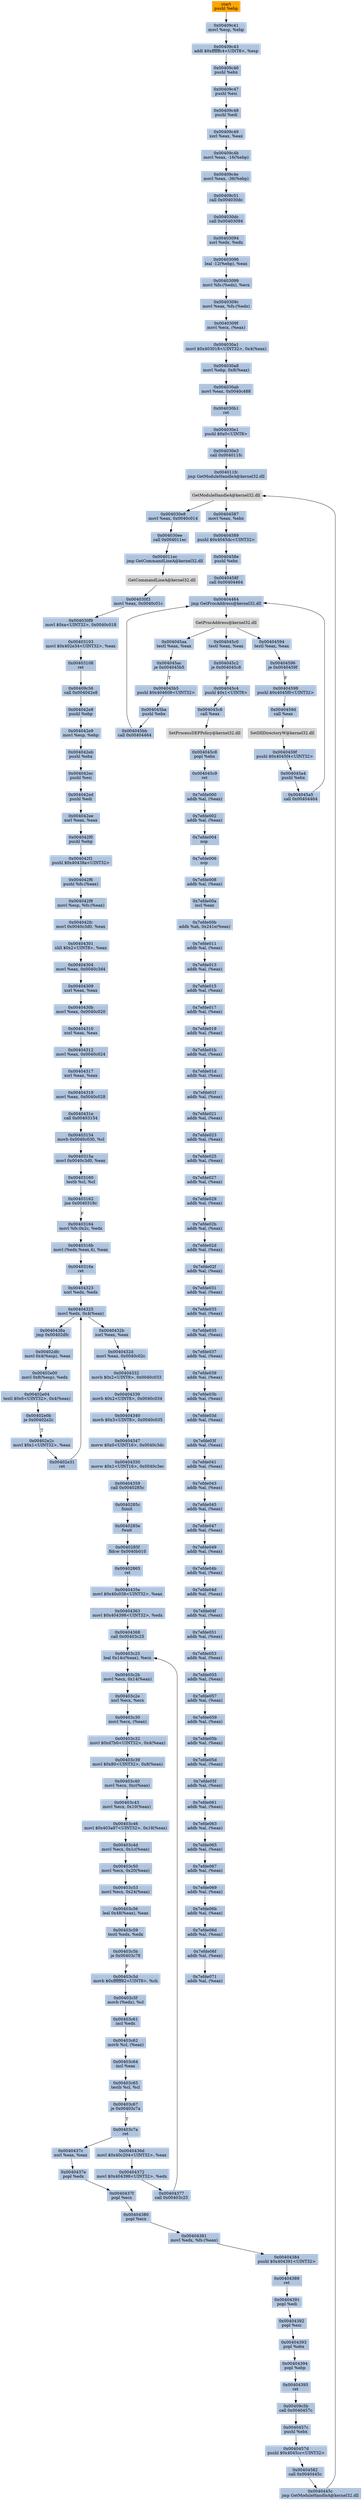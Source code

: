 digraph G {
node[shape=rectangle,style=filled,fillcolor=lightsteelblue,color=lightsteelblue]
bgcolor="transparent"
a0x00409c40pushl_ebp[label="start\npushl %ebp",fillcolor="orange",color="lightgrey"];
a0x00409c41movl_esp_ebp[label="0x00409c41\nmovl %esp, %ebp"];
a0x00409c43addl_0xffffffc4UINT8_esp[label="0x00409c43\naddl $0xffffffc4<UINT8>, %esp"];
a0x00409c46pushl_ebx[label="0x00409c46\npushl %ebx"];
a0x00409c47pushl_esi[label="0x00409c47\npushl %esi"];
a0x00409c48pushl_edi[label="0x00409c48\npushl %edi"];
a0x00409c49xorl_eax_eax[label="0x00409c49\nxorl %eax, %eax"];
a0x00409c4bmovl_eax__16ebp_[label="0x00409c4b\nmovl %eax, -16(%ebp)"];
a0x00409c4emovl_eax__36ebp_[label="0x00409c4e\nmovl %eax, -36(%ebp)"];
a0x00409c51call_0x004030dc[label="0x00409c51\ncall 0x004030dc"];
a0x004030dccall_0x00403094[label="0x004030dc\ncall 0x00403094"];
a0x00403094xorl_edx_edx[label="0x00403094\nxorl %edx, %edx"];
a0x00403096leal__12ebp__eax[label="0x00403096\nleal -12(%ebp), %eax"];
a0x00403099movl_fs_edx__ecx[label="0x00403099\nmovl %fs:(%edx), %ecx"];
a0x0040309cmovl_eax_fs_edx_[label="0x0040309c\nmovl %eax, %fs:(%edx)"];
a0x0040309fmovl_ecx_eax_[label="0x0040309f\nmovl %ecx, (%eax)"];
a0x004030a1movl_0x403018UINT32_0x4eax_[label="0x004030a1\nmovl $0x403018<UINT32>, 0x4(%eax)"];
a0x004030a8movl_ebp_0x8eax_[label="0x004030a8\nmovl %ebp, 0x8(%eax)"];
a0x004030abmovl_eax_0x0040c488[label="0x004030ab\nmovl %eax, 0x0040c488"];
a0x004030b1ret[label="0x004030b1\nret"];
a0x004030e1pushl_0x0UINT8[label="0x004030e1\npushl $0x0<UINT8>"];
a0x004030e3call_0x004011fc[label="0x004030e3\ncall 0x004011fc"];
a0x004011fcjmp_GetModuleHandleA_kernel32_dll[label="0x004011fc\njmp GetModuleHandleA@kernel32.dll"];
GetModuleHandleA_kernel32_dll[label="GetModuleHandleA@kernel32.dll",fillcolor="lightgrey",color="lightgrey"];
a0x004030e8movl_eax_0x0040c014[label="0x004030e8\nmovl %eax, 0x0040c014"];
a0x004030eecall_0x004011ec[label="0x004030ee\ncall 0x004011ec"];
a0x004011ecjmp_GetCommandLineA_kernel32_dll[label="0x004011ec\njmp GetCommandLineA@kernel32.dll"];
GetCommandLineA_kernel32_dll[label="GetCommandLineA@kernel32.dll",fillcolor="lightgrey",color="lightgrey"];
a0x004030f3movl_eax_0x0040c01c[label="0x004030f3\nmovl %eax, 0x0040c01c"];
a0x004030f9movl_0xaUINT32_0x0040c018[label="0x004030f9\nmovl $0xa<UINT32>, 0x0040c018"];
a0x00403103movl_0x402e34UINT32_eax[label="0x00403103\nmovl $0x402e34<UINT32>, %eax"];
a0x00403108ret[label="0x00403108\nret"];
a0x00409c56call_0x004042e8[label="0x00409c56\ncall 0x004042e8"];
a0x004042e8pushl_ebp[label="0x004042e8\npushl %ebp"];
a0x004042e9movl_esp_ebp[label="0x004042e9\nmovl %esp, %ebp"];
a0x004042ebpushl_ebx[label="0x004042eb\npushl %ebx"];
a0x004042ecpushl_esi[label="0x004042ec\npushl %esi"];
a0x004042edpushl_edi[label="0x004042ed\npushl %edi"];
a0x004042eexorl_eax_eax[label="0x004042ee\nxorl %eax, %eax"];
a0x004042f0pushl_ebp[label="0x004042f0\npushl %ebp"];
a0x004042f1pushl_0x40438aUINT32[label="0x004042f1\npushl $0x40438a<UINT32>"];
a0x004042f6pushl_fs_eax_[label="0x004042f6\npushl %fs:(%eax)"];
a0x004042f9movl_esp_fs_eax_[label="0x004042f9\nmovl %esp, %fs:(%eax)"];
a0x004042fcmovl_0x0040c3d0_eax[label="0x004042fc\nmovl 0x0040c3d0, %eax"];
a0x00404301shll_0x2UINT8_eax[label="0x00404301\nshll $0x2<UINT8>, %eax"];
a0x00404304movl_eax_0x0040c3d4[label="0x00404304\nmovl %eax, 0x0040c3d4"];
a0x00404309xorl_eax_eax[label="0x00404309\nxorl %eax, %eax"];
a0x0040430bmovl_eax_0x0040c020[label="0x0040430b\nmovl %eax, 0x0040c020"];
a0x00404310xorl_eax_eax[label="0x00404310\nxorl %eax, %eax"];
a0x00404312movl_eax_0x0040c024[label="0x00404312\nmovl %eax, 0x0040c024"];
a0x00404317xorl_eax_eax[label="0x00404317\nxorl %eax, %eax"];
a0x00404319movl_eax_0x0040c028[label="0x00404319\nmovl %eax, 0x0040c028"];
a0x0040431ecall_0x00403154[label="0x0040431e\ncall 0x00403154"];
a0x00403154movb_0x0040c030_cl[label="0x00403154\nmovb 0x0040c030, %cl"];
a0x0040315amovl_0x0040c3d0_eax[label="0x0040315a\nmovl 0x0040c3d0, %eax"];
a0x00403160testb_cl_cl[label="0x00403160\ntestb %cl, %cl"];
a0x00403162jne_0x0040318c[label="0x00403162\njne 0x0040318c"];
a0x00403164movl_fs_0x2c_edx[label="0x00403164\nmovl %fs:0x2c, %edx"];
a0x0040316bmovl_edxeax4__eax[label="0x0040316b\nmovl (%edx,%eax,4), %eax"];
a0x0040316eret[label="0x0040316e\nret"];
a0x00404323xorl_edx_edx[label="0x00404323\nxorl %edx, %edx"];
a0x00404325movl_edx_0x4eax_[label="0x00404325\nmovl %edx, 0x4(%eax)"];
a0x0040438ajmp_0x00402dfc[label="0x0040438a\njmp 0x00402dfc"];
a0x00402dfcmovl_0x4esp__eax[label="0x00402dfc\nmovl 0x4(%esp), %eax"];
a0x00402e00movl_0x8esp__edx[label="0x00402e00\nmovl 0x8(%esp), %edx"];
a0x00402e04testl_0x6UINT32_0x4eax_[label="0x00402e04\ntestl $0x6<UINT32>, 0x4(%eax)"];
a0x00402e0bje_0x00402e2c[label="0x00402e0b\nje 0x00402e2c"];
a0x00402e2cmovl_0x1UINT32_eax[label="0x00402e2c\nmovl $0x1<UINT32>, %eax"];
a0x00402e31ret[label="0x00402e31\nret"];
a0x0040432bxorl_eax_eax[label="0x0040432b\nxorl %eax, %eax"];
a0x0040432dmovl_eax_0x0040c02c[label="0x0040432d\nmovl %eax, 0x0040c02c"];
a0x00404332movb_0x2UINT8_0x0040c033[label="0x00404332\nmovb $0x2<UINT8>, 0x0040c033"];
a0x00404339movb_0x2UINT8_0x0040c034[label="0x00404339\nmovb $0x2<UINT8>, 0x0040c034"];
a0x00404340movb_0x3UINT8_0x0040c035[label="0x00404340\nmovb $0x3<UINT8>, 0x0040c035"];
a0x00404347movw_0x0UINT16_0x0040c3dc[label="0x00404347\nmovw $0x0<UINT16>, 0x0040c3dc"];
a0x00404350movw_0x1UINT16_0x0040c3ec[label="0x00404350\nmovw $0x1<UINT16>, 0x0040c3ec"];
a0x00404359call_0x0040285c[label="0x00404359\ncall 0x0040285c"];
a0x0040285cfninit_[label="0x0040285c\nfninit "];
a0x0040285efwait_[label="0x0040285e\nfwait "];
a0x0040285ffldcw_0x0040b010[label="0x0040285f\nfldcw 0x0040b010"];
a0x00402865ret[label="0x00402865\nret"];
a0x0040435emovl_0x40c038UINT32_eax[label="0x0040435e\nmovl $0x40c038<UINT32>, %eax"];
a0x00404363movl_0x404398UINT32_edx[label="0x00404363\nmovl $0x404398<UINT32>, %edx"];
a0x00404368call_0x00403c25[label="0x00404368\ncall 0x00403c25"];
a0x00403c25leal_0x14ceax__ecx[label="0x00403c25\nleal 0x14c(%eax), %ecx"];
a0x00403c2bmovl_ecx_0x14eax_[label="0x00403c2b\nmovl %ecx, 0x14(%eax)"];
a0x00403c2exorl_ecx_ecx[label="0x00403c2e\nxorl %ecx, %ecx"];
a0x00403c30movl_ecx_eax_[label="0x00403c30\nmovl %ecx, (%eax)"];
a0x00403c32movl_0xd7b0UINT32_0x4eax_[label="0x00403c32\nmovl $0xd7b0<UINT32>, 0x4(%eax)"];
a0x00403c39movl_0x80UINT32_0x8eax_[label="0x00403c39\nmovl $0x80<UINT32>, 0x8(%eax)"];
a0x00403c40movl_ecx_0xceax_[label="0x00403c40\nmovl %ecx, 0xc(%eax)"];
a0x00403c43movl_ecx_0x10eax_[label="0x00403c43\nmovl %ecx, 0x10(%eax)"];
a0x00403c46movl_0x403a97UINT32_0x18eax_[label="0x00403c46\nmovl $0x403a97<UINT32>, 0x18(%eax)"];
a0x00403c4dmovl_ecx_0x1ceax_[label="0x00403c4d\nmovl %ecx, 0x1c(%eax)"];
a0x00403c50movl_ecx_0x20eax_[label="0x00403c50\nmovl %ecx, 0x20(%eax)"];
a0x00403c53movl_ecx_0x24eax_[label="0x00403c53\nmovl %ecx, 0x24(%eax)"];
a0x00403c56leal_0x48eax__eax[label="0x00403c56\nleal 0x48(%eax), %eax"];
a0x00403c59testl_edx_edx[label="0x00403c59\ntestl %edx, %edx"];
a0x00403c5bje_0x00403c78[label="0x00403c5b\nje 0x00403c78"];
a0x00403c5dmovb_0xffffff82UINT8_ch[label="0x00403c5d\nmovb $0xffffff82<UINT8>, %ch"];
a0x00403c5fmovb_edx__cl[label="0x00403c5f\nmovb (%edx), %cl"];
a0x00403c61incl_edx[label="0x00403c61\nincl %edx"];
a0x00403c62movb_cl_eax_[label="0x00403c62\nmovb %cl, (%eax)"];
a0x00403c64incl_eax[label="0x00403c64\nincl %eax"];
a0x00403c65testb_cl_cl[label="0x00403c65\ntestb %cl, %cl"];
a0x00403c67je_0x00403c7a[label="0x00403c67\nje 0x00403c7a"];
a0x00403c7aret[label="0x00403c7a\nret"];
a0x0040436dmovl_0x40c204UINT32_eax[label="0x0040436d\nmovl $0x40c204<UINT32>, %eax"];
a0x00404372movl_0x404398UINT32_edx[label="0x00404372\nmovl $0x404398<UINT32>, %edx"];
a0x00404377call_0x00403c25[label="0x00404377\ncall 0x00403c25"];
a0x0040437cxorl_eax_eax[label="0x0040437c\nxorl %eax, %eax"];
a0x0040437epopl_edx[label="0x0040437e\npopl %edx"];
a0x0040437fpopl_ecx[label="0x0040437f\npopl %ecx"];
a0x00404380popl_ecx[label="0x00404380\npopl %ecx"];
a0x00404381movl_edx_fs_eax_[label="0x00404381\nmovl %edx, %fs:(%eax)"];
a0x00404384pushl_0x404391UINT32[label="0x00404384\npushl $0x404391<UINT32>"];
a0x00404389ret[label="0x00404389\nret"];
a0x00404391popl_edi[label="0x00404391\npopl %edi"];
a0x00404392popl_esi[label="0x00404392\npopl %esi"];
a0x00404393popl_ebx[label="0x00404393\npopl %ebx"];
a0x00404394popl_ebp[label="0x00404394\npopl %ebp"];
a0x00404395ret[label="0x00404395\nret"];
a0x00409c5bcall_0x0040457c[label="0x00409c5b\ncall 0x0040457c"];
a0x0040457cpushl_ebx[label="0x0040457c\npushl %ebx"];
a0x0040457dpushl_0x4045ccUINT32[label="0x0040457d\npushl $0x4045cc<UINT32>"];
a0x00404582call_0x0040445c[label="0x00404582\ncall 0x0040445c"];
a0x0040445cjmp_GetModuleHandleA_kernel32_dll[label="0x0040445c\njmp GetModuleHandleA@kernel32.dll"];
a0x00404587movl_eax_ebx[label="0x00404587\nmovl %eax, %ebx"];
a0x00404589pushl_0x4045dcUINT32[label="0x00404589\npushl $0x4045dc<UINT32>"];
a0x0040458epushl_ebx[label="0x0040458e\npushl %ebx"];
a0x0040458fcall_0x00404464[label="0x0040458f\ncall 0x00404464"];
a0x00404464jmp_GetProcAddress_kernel32_dll[label="0x00404464\njmp GetProcAddress@kernel32.dll"];
GetProcAddress_kernel32_dll[label="GetProcAddress@kernel32.dll",fillcolor="lightgrey",color="lightgrey"];
a0x00404594testl_eax_eax[label="0x00404594\ntestl %eax, %eax"];
a0x00404596je_0x0040459f[label="0x00404596\nje 0x0040459f"];
a0x00404598pushl_0x4045f0UINT32[label="0x00404598\npushl $0x4045f0<UINT32>"];
a0x0040459dcall_eax[label="0x0040459d\ncall %eax"];
SetDllDirectoryW_kernel32_dll[label="SetDllDirectoryW@kernel32.dll",fillcolor="lightgrey",color="lightgrey"];
a0x0040459fpushl_0x4045f4UINT32[label="0x0040459f\npushl $0x4045f4<UINT32>"];
a0x004045a4pushl_ebx[label="0x004045a4\npushl %ebx"];
a0x004045a5call_0x00404464[label="0x004045a5\ncall 0x00404464"];
a0x004045aatestl_eax_eax[label="0x004045aa\ntestl %eax, %eax"];
a0x004045acje_0x004045b5[label="0x004045ac\nje 0x004045b5"];
a0x004045b5pushl_0x404608UINT32[label="0x004045b5\npushl $0x404608<UINT32>"];
a0x004045bapushl_ebx[label="0x004045ba\npushl %ebx"];
a0x004045bbcall_0x00404464[label="0x004045bb\ncall 0x00404464"];
a0x004045c0testl_eax_eax[label="0x004045c0\ntestl %eax, %eax"];
a0x004045c2je_0x004045c8[label="0x004045c2\nje 0x004045c8"];
a0x004045c4pushl_0x1UINT8[label="0x004045c4\npushl $0x1<UINT8>"];
a0x004045c6call_eax[label="0x004045c6\ncall %eax"];
SetProcessDEPPolicy_kernel32_dll[label="SetProcessDEPPolicy@kernel32.dll",fillcolor="lightgrey",color="lightgrey"];
a0x004045c8popl_ebx[label="0x004045c8\npopl %ebx"];
a0x004045c9ret[label="0x004045c9\nret"];
a0x7efde000addb_al_eax_[label="0x7efde000\naddb %al, (%eax)"];
a0x7efde002addb_al_eax_[label="0x7efde002\naddb %al, (%eax)"];
a0x7efde004nop_[label="0x7efde004\nnop "];
a0x7efde006nop_[label="0x7efde006\nnop "];
a0x7efde008addb_al_eax_[label="0x7efde008\naddb %al, (%eax)"];
a0x7efde00aincl_eax[label="0x7efde00a\nincl %eax"];
a0x7efde00baddb_ah_0x241eeax_[label="0x7efde00b\naddb %ah, 0x241e(%eax)"];
a0x7efde011addb_al_eax_[label="0x7efde011\naddb %al, (%eax)"];
a0x7efde013addb_al_eax_[label="0x7efde013\naddb %al, (%eax)"];
a0x7efde015addb_al_eax_[label="0x7efde015\naddb %al, (%eax)"];
a0x7efde017addb_al_eax_[label="0x7efde017\naddb %al, (%eax)"];
a0x7efde019addb_al_eax_[label="0x7efde019\naddb %al, (%eax)"];
a0x7efde01baddb_al_eax_[label="0x7efde01b\naddb %al, (%eax)"];
a0x7efde01daddb_al_eax_[label="0x7efde01d\naddb %al, (%eax)"];
a0x7efde01faddb_al_eax_[label="0x7efde01f\naddb %al, (%eax)"];
a0x7efde021addb_al_eax_[label="0x7efde021\naddb %al, (%eax)"];
a0x7efde023addb_al_eax_[label="0x7efde023\naddb %al, (%eax)"];
a0x7efde025addb_al_eax_[label="0x7efde025\naddb %al, (%eax)"];
a0x7efde027addb_al_eax_[label="0x7efde027\naddb %al, (%eax)"];
a0x7efde029addb_al_eax_[label="0x7efde029\naddb %al, (%eax)"];
a0x7efde02baddb_al_eax_[label="0x7efde02b\naddb %al, (%eax)"];
a0x7efde02daddb_al_eax_[label="0x7efde02d\naddb %al, (%eax)"];
a0x7efde02faddb_al_eax_[label="0x7efde02f\naddb %al, (%eax)"];
a0x7efde031addb_al_eax_[label="0x7efde031\naddb %al, (%eax)"];
a0x7efde033addb_al_eax_[label="0x7efde033\naddb %al, (%eax)"];
a0x7efde035addb_al_eax_[label="0x7efde035\naddb %al, (%eax)"];
a0x7efde037addb_al_eax_[label="0x7efde037\naddb %al, (%eax)"];
a0x7efde039addb_al_eax_[label="0x7efde039\naddb %al, (%eax)"];
a0x7efde03baddb_al_eax_[label="0x7efde03b\naddb %al, (%eax)"];
a0x7efde03daddb_al_eax_[label="0x7efde03d\naddb %al, (%eax)"];
a0x7efde03faddb_al_eax_[label="0x7efde03f\naddb %al, (%eax)"];
a0x7efde041addb_al_eax_[label="0x7efde041\naddb %al, (%eax)"];
a0x7efde043addb_al_eax_[label="0x7efde043\naddb %al, (%eax)"];
a0x7efde045addb_al_eax_[label="0x7efde045\naddb %al, (%eax)"];
a0x7efde047addb_al_eax_[label="0x7efde047\naddb %al, (%eax)"];
a0x7efde049addb_al_eax_[label="0x7efde049\naddb %al, (%eax)"];
a0x7efde04baddb_al_eax_[label="0x7efde04b\naddb %al, (%eax)"];
a0x7efde04daddb_al_eax_[label="0x7efde04d\naddb %al, (%eax)"];
a0x7efde04faddb_al_eax_[label="0x7efde04f\naddb %al, (%eax)"];
a0x7efde051addb_al_eax_[label="0x7efde051\naddb %al, (%eax)"];
a0x7efde053addb_al_eax_[label="0x7efde053\naddb %al, (%eax)"];
a0x7efde055addb_al_eax_[label="0x7efde055\naddb %al, (%eax)"];
a0x7efde057addb_al_eax_[label="0x7efde057\naddb %al, (%eax)"];
a0x7efde059addb_al_eax_[label="0x7efde059\naddb %al, (%eax)"];
a0x7efde05baddb_al_eax_[label="0x7efde05b\naddb %al, (%eax)"];
a0x7efde05daddb_al_eax_[label="0x7efde05d\naddb %al, (%eax)"];
a0x7efde05faddb_al_eax_[label="0x7efde05f\naddb %al, (%eax)"];
a0x7efde061addb_al_eax_[label="0x7efde061\naddb %al, (%eax)"];
a0x7efde063addb_al_eax_[label="0x7efde063\naddb %al, (%eax)"];
a0x7efde065addb_al_eax_[label="0x7efde065\naddb %al, (%eax)"];
a0x7efde067addb_al_eax_[label="0x7efde067\naddb %al, (%eax)"];
a0x7efde069addb_al_eax_[label="0x7efde069\naddb %al, (%eax)"];
a0x7efde06baddb_al_eax_[label="0x7efde06b\naddb %al, (%eax)"];
a0x7efde06daddb_al_eax_[label="0x7efde06d\naddb %al, (%eax)"];
a0x7efde06faddb_al_eax_[label="0x7efde06f\naddb %al, (%eax)"];
a0x7efde071addb_al_eax_[label="0x7efde071\naddb %al, (%eax)"];
a0x00409c40pushl_ebp -> a0x00409c41movl_esp_ebp [color="#000000"];
a0x00409c41movl_esp_ebp -> a0x00409c43addl_0xffffffc4UINT8_esp [color="#000000"];
a0x00409c43addl_0xffffffc4UINT8_esp -> a0x00409c46pushl_ebx [color="#000000"];
a0x00409c46pushl_ebx -> a0x00409c47pushl_esi [color="#000000"];
a0x00409c47pushl_esi -> a0x00409c48pushl_edi [color="#000000"];
a0x00409c48pushl_edi -> a0x00409c49xorl_eax_eax [color="#000000"];
a0x00409c49xorl_eax_eax -> a0x00409c4bmovl_eax__16ebp_ [color="#000000"];
a0x00409c4bmovl_eax__16ebp_ -> a0x00409c4emovl_eax__36ebp_ [color="#000000"];
a0x00409c4emovl_eax__36ebp_ -> a0x00409c51call_0x004030dc [color="#000000"];
a0x00409c51call_0x004030dc -> a0x004030dccall_0x00403094 [color="#000000"];
a0x004030dccall_0x00403094 -> a0x00403094xorl_edx_edx [color="#000000"];
a0x00403094xorl_edx_edx -> a0x00403096leal__12ebp__eax [color="#000000"];
a0x00403096leal__12ebp__eax -> a0x00403099movl_fs_edx__ecx [color="#000000"];
a0x00403099movl_fs_edx__ecx -> a0x0040309cmovl_eax_fs_edx_ [color="#000000"];
a0x0040309cmovl_eax_fs_edx_ -> a0x0040309fmovl_ecx_eax_ [color="#000000"];
a0x0040309fmovl_ecx_eax_ -> a0x004030a1movl_0x403018UINT32_0x4eax_ [color="#000000"];
a0x004030a1movl_0x403018UINT32_0x4eax_ -> a0x004030a8movl_ebp_0x8eax_ [color="#000000"];
a0x004030a8movl_ebp_0x8eax_ -> a0x004030abmovl_eax_0x0040c488 [color="#000000"];
a0x004030abmovl_eax_0x0040c488 -> a0x004030b1ret [color="#000000"];
a0x004030b1ret -> a0x004030e1pushl_0x0UINT8 [color="#000000"];
a0x004030e1pushl_0x0UINT8 -> a0x004030e3call_0x004011fc [color="#000000"];
a0x004030e3call_0x004011fc -> a0x004011fcjmp_GetModuleHandleA_kernel32_dll [color="#000000"];
a0x004011fcjmp_GetModuleHandleA_kernel32_dll -> GetModuleHandleA_kernel32_dll [color="#000000"];
GetModuleHandleA_kernel32_dll -> a0x004030e8movl_eax_0x0040c014 [color="#000000"];
a0x004030e8movl_eax_0x0040c014 -> a0x004030eecall_0x004011ec [color="#000000"];
a0x004030eecall_0x004011ec -> a0x004011ecjmp_GetCommandLineA_kernel32_dll [color="#000000"];
a0x004011ecjmp_GetCommandLineA_kernel32_dll -> GetCommandLineA_kernel32_dll [color="#000000"];
GetCommandLineA_kernel32_dll -> a0x004030f3movl_eax_0x0040c01c [color="#000000"];
a0x004030f3movl_eax_0x0040c01c -> a0x004030f9movl_0xaUINT32_0x0040c018 [color="#000000"];
a0x004030f9movl_0xaUINT32_0x0040c018 -> a0x00403103movl_0x402e34UINT32_eax [color="#000000"];
a0x00403103movl_0x402e34UINT32_eax -> a0x00403108ret [color="#000000"];
a0x00403108ret -> a0x00409c56call_0x004042e8 [color="#000000"];
a0x00409c56call_0x004042e8 -> a0x004042e8pushl_ebp [color="#000000"];
a0x004042e8pushl_ebp -> a0x004042e9movl_esp_ebp [color="#000000"];
a0x004042e9movl_esp_ebp -> a0x004042ebpushl_ebx [color="#000000"];
a0x004042ebpushl_ebx -> a0x004042ecpushl_esi [color="#000000"];
a0x004042ecpushl_esi -> a0x004042edpushl_edi [color="#000000"];
a0x004042edpushl_edi -> a0x004042eexorl_eax_eax [color="#000000"];
a0x004042eexorl_eax_eax -> a0x004042f0pushl_ebp [color="#000000"];
a0x004042f0pushl_ebp -> a0x004042f1pushl_0x40438aUINT32 [color="#000000"];
a0x004042f1pushl_0x40438aUINT32 -> a0x004042f6pushl_fs_eax_ [color="#000000"];
a0x004042f6pushl_fs_eax_ -> a0x004042f9movl_esp_fs_eax_ [color="#000000"];
a0x004042f9movl_esp_fs_eax_ -> a0x004042fcmovl_0x0040c3d0_eax [color="#000000"];
a0x004042fcmovl_0x0040c3d0_eax -> a0x00404301shll_0x2UINT8_eax [color="#000000"];
a0x00404301shll_0x2UINT8_eax -> a0x00404304movl_eax_0x0040c3d4 [color="#000000"];
a0x00404304movl_eax_0x0040c3d4 -> a0x00404309xorl_eax_eax [color="#000000"];
a0x00404309xorl_eax_eax -> a0x0040430bmovl_eax_0x0040c020 [color="#000000"];
a0x0040430bmovl_eax_0x0040c020 -> a0x00404310xorl_eax_eax [color="#000000"];
a0x00404310xorl_eax_eax -> a0x00404312movl_eax_0x0040c024 [color="#000000"];
a0x00404312movl_eax_0x0040c024 -> a0x00404317xorl_eax_eax [color="#000000"];
a0x00404317xorl_eax_eax -> a0x00404319movl_eax_0x0040c028 [color="#000000"];
a0x00404319movl_eax_0x0040c028 -> a0x0040431ecall_0x00403154 [color="#000000"];
a0x0040431ecall_0x00403154 -> a0x00403154movb_0x0040c030_cl [color="#000000"];
a0x00403154movb_0x0040c030_cl -> a0x0040315amovl_0x0040c3d0_eax [color="#000000"];
a0x0040315amovl_0x0040c3d0_eax -> a0x00403160testb_cl_cl [color="#000000"];
a0x00403160testb_cl_cl -> a0x00403162jne_0x0040318c [color="#000000"];
a0x00403162jne_0x0040318c -> a0x00403164movl_fs_0x2c_edx [color="#000000",label="F"];
a0x00403164movl_fs_0x2c_edx -> a0x0040316bmovl_edxeax4__eax [color="#000000"];
a0x0040316bmovl_edxeax4__eax -> a0x0040316eret [color="#000000"];
a0x0040316eret -> a0x00404323xorl_edx_edx [color="#000000"];
a0x00404323xorl_edx_edx -> a0x00404325movl_edx_0x4eax_ [color="#000000"];
a0x00404325movl_edx_0x4eax_ -> a0x0040438ajmp_0x00402dfc [color="#000000"];
a0x0040438ajmp_0x00402dfc -> a0x00402dfcmovl_0x4esp__eax [color="#000000"];
a0x00402dfcmovl_0x4esp__eax -> a0x00402e00movl_0x8esp__edx [color="#000000"];
a0x00402e00movl_0x8esp__edx -> a0x00402e04testl_0x6UINT32_0x4eax_ [color="#000000"];
a0x00402e04testl_0x6UINT32_0x4eax_ -> a0x00402e0bje_0x00402e2c [color="#000000"];
a0x00402e0bje_0x00402e2c -> a0x00402e2cmovl_0x1UINT32_eax [color="#000000",label="T"];
a0x00402e2cmovl_0x1UINT32_eax -> a0x00402e31ret [color="#000000"];
a0x00402e31ret -> a0x00404325movl_edx_0x4eax_ [color="#000000"];
a0x00404325movl_edx_0x4eax_ -> a0x0040432bxorl_eax_eax [color="#000000"];
a0x0040432bxorl_eax_eax -> a0x0040432dmovl_eax_0x0040c02c [color="#000000"];
a0x0040432dmovl_eax_0x0040c02c -> a0x00404332movb_0x2UINT8_0x0040c033 [color="#000000"];
a0x00404332movb_0x2UINT8_0x0040c033 -> a0x00404339movb_0x2UINT8_0x0040c034 [color="#000000"];
a0x00404339movb_0x2UINT8_0x0040c034 -> a0x00404340movb_0x3UINT8_0x0040c035 [color="#000000"];
a0x00404340movb_0x3UINT8_0x0040c035 -> a0x00404347movw_0x0UINT16_0x0040c3dc [color="#000000"];
a0x00404347movw_0x0UINT16_0x0040c3dc -> a0x00404350movw_0x1UINT16_0x0040c3ec [color="#000000"];
a0x00404350movw_0x1UINT16_0x0040c3ec -> a0x00404359call_0x0040285c [color="#000000"];
a0x00404359call_0x0040285c -> a0x0040285cfninit_ [color="#000000"];
a0x0040285cfninit_ -> a0x0040285efwait_ [color="#000000"];
a0x0040285efwait_ -> a0x0040285ffldcw_0x0040b010 [color="#000000"];
a0x0040285ffldcw_0x0040b010 -> a0x00402865ret [color="#000000"];
a0x00402865ret -> a0x0040435emovl_0x40c038UINT32_eax [color="#000000"];
a0x0040435emovl_0x40c038UINT32_eax -> a0x00404363movl_0x404398UINT32_edx [color="#000000"];
a0x00404363movl_0x404398UINT32_edx -> a0x00404368call_0x00403c25 [color="#000000"];
a0x00404368call_0x00403c25 -> a0x00403c25leal_0x14ceax__ecx [color="#000000"];
a0x00403c25leal_0x14ceax__ecx -> a0x00403c2bmovl_ecx_0x14eax_ [color="#000000"];
a0x00403c2bmovl_ecx_0x14eax_ -> a0x00403c2exorl_ecx_ecx [color="#000000"];
a0x00403c2exorl_ecx_ecx -> a0x00403c30movl_ecx_eax_ [color="#000000"];
a0x00403c30movl_ecx_eax_ -> a0x00403c32movl_0xd7b0UINT32_0x4eax_ [color="#000000"];
a0x00403c32movl_0xd7b0UINT32_0x4eax_ -> a0x00403c39movl_0x80UINT32_0x8eax_ [color="#000000"];
a0x00403c39movl_0x80UINT32_0x8eax_ -> a0x00403c40movl_ecx_0xceax_ [color="#000000"];
a0x00403c40movl_ecx_0xceax_ -> a0x00403c43movl_ecx_0x10eax_ [color="#000000"];
a0x00403c43movl_ecx_0x10eax_ -> a0x00403c46movl_0x403a97UINT32_0x18eax_ [color="#000000"];
a0x00403c46movl_0x403a97UINT32_0x18eax_ -> a0x00403c4dmovl_ecx_0x1ceax_ [color="#000000"];
a0x00403c4dmovl_ecx_0x1ceax_ -> a0x00403c50movl_ecx_0x20eax_ [color="#000000"];
a0x00403c50movl_ecx_0x20eax_ -> a0x00403c53movl_ecx_0x24eax_ [color="#000000"];
a0x00403c53movl_ecx_0x24eax_ -> a0x00403c56leal_0x48eax__eax [color="#000000"];
a0x00403c56leal_0x48eax__eax -> a0x00403c59testl_edx_edx [color="#000000"];
a0x00403c59testl_edx_edx -> a0x00403c5bje_0x00403c78 [color="#000000"];
a0x00403c5bje_0x00403c78 -> a0x00403c5dmovb_0xffffff82UINT8_ch [color="#000000",label="F"];
a0x00403c5dmovb_0xffffff82UINT8_ch -> a0x00403c5fmovb_edx__cl [color="#000000"];
a0x00403c5fmovb_edx__cl -> a0x00403c61incl_edx [color="#000000"];
a0x00403c61incl_edx -> a0x00403c62movb_cl_eax_ [color="#000000"];
a0x00403c62movb_cl_eax_ -> a0x00403c64incl_eax [color="#000000"];
a0x00403c64incl_eax -> a0x00403c65testb_cl_cl [color="#000000"];
a0x00403c65testb_cl_cl -> a0x00403c67je_0x00403c7a [color="#000000"];
a0x00403c67je_0x00403c7a -> a0x00403c7aret [color="#000000",label="T"];
a0x00403c7aret -> a0x0040436dmovl_0x40c204UINT32_eax [color="#000000"];
a0x0040436dmovl_0x40c204UINT32_eax -> a0x00404372movl_0x404398UINT32_edx [color="#000000"];
a0x00404372movl_0x404398UINT32_edx -> a0x00404377call_0x00403c25 [color="#000000"];
a0x00404377call_0x00403c25 -> a0x00403c25leal_0x14ceax__ecx [color="#000000"];
a0x00403c7aret -> a0x0040437cxorl_eax_eax [color="#000000"];
a0x0040437cxorl_eax_eax -> a0x0040437epopl_edx [color="#000000"];
a0x0040437epopl_edx -> a0x0040437fpopl_ecx [color="#000000"];
a0x0040437fpopl_ecx -> a0x00404380popl_ecx [color="#000000"];
a0x00404380popl_ecx -> a0x00404381movl_edx_fs_eax_ [color="#000000"];
a0x00404381movl_edx_fs_eax_ -> a0x00404384pushl_0x404391UINT32 [color="#000000"];
a0x00404384pushl_0x404391UINT32 -> a0x00404389ret [color="#000000"];
a0x00404389ret -> a0x00404391popl_edi [color="#000000"];
a0x00404391popl_edi -> a0x00404392popl_esi [color="#000000"];
a0x00404392popl_esi -> a0x00404393popl_ebx [color="#000000"];
a0x00404393popl_ebx -> a0x00404394popl_ebp [color="#000000"];
a0x00404394popl_ebp -> a0x00404395ret [color="#000000"];
a0x00404395ret -> a0x00409c5bcall_0x0040457c [color="#000000"];
a0x00409c5bcall_0x0040457c -> a0x0040457cpushl_ebx [color="#000000"];
a0x0040457cpushl_ebx -> a0x0040457dpushl_0x4045ccUINT32 [color="#000000"];
a0x0040457dpushl_0x4045ccUINT32 -> a0x00404582call_0x0040445c [color="#000000"];
a0x00404582call_0x0040445c -> a0x0040445cjmp_GetModuleHandleA_kernel32_dll [color="#000000"];
a0x0040445cjmp_GetModuleHandleA_kernel32_dll -> GetModuleHandleA_kernel32_dll [color="#000000"];
GetModuleHandleA_kernel32_dll -> a0x00404587movl_eax_ebx [color="#000000"];
a0x00404587movl_eax_ebx -> a0x00404589pushl_0x4045dcUINT32 [color="#000000"];
a0x00404589pushl_0x4045dcUINT32 -> a0x0040458epushl_ebx [color="#000000"];
a0x0040458epushl_ebx -> a0x0040458fcall_0x00404464 [color="#000000"];
a0x0040458fcall_0x00404464 -> a0x00404464jmp_GetProcAddress_kernel32_dll [color="#000000"];
a0x00404464jmp_GetProcAddress_kernel32_dll -> GetProcAddress_kernel32_dll [color="#000000"];
GetProcAddress_kernel32_dll -> a0x00404594testl_eax_eax [color="#000000"];
a0x00404594testl_eax_eax -> a0x00404596je_0x0040459f [color="#000000"];
a0x00404596je_0x0040459f -> a0x00404598pushl_0x4045f0UINT32 [color="#000000",label="F"];
a0x00404598pushl_0x4045f0UINT32 -> a0x0040459dcall_eax [color="#000000"];
a0x0040459dcall_eax -> SetDllDirectoryW_kernel32_dll [color="#000000"];
SetDllDirectoryW_kernel32_dll -> a0x0040459fpushl_0x4045f4UINT32 [color="#000000"];
a0x0040459fpushl_0x4045f4UINT32 -> a0x004045a4pushl_ebx [color="#000000"];
a0x004045a4pushl_ebx -> a0x004045a5call_0x00404464 [color="#000000"];
a0x004045a5call_0x00404464 -> a0x00404464jmp_GetProcAddress_kernel32_dll [color="#000000"];
GetProcAddress_kernel32_dll -> a0x004045aatestl_eax_eax [color="#000000"];
a0x004045aatestl_eax_eax -> a0x004045acje_0x004045b5 [color="#000000"];
a0x004045acje_0x004045b5 -> a0x004045b5pushl_0x404608UINT32 [color="#000000",label="T"];
a0x004045b5pushl_0x404608UINT32 -> a0x004045bapushl_ebx [color="#000000"];
a0x004045bapushl_ebx -> a0x004045bbcall_0x00404464 [color="#000000"];
a0x004045bbcall_0x00404464 -> a0x00404464jmp_GetProcAddress_kernel32_dll [color="#000000"];
GetProcAddress_kernel32_dll -> a0x004045c0testl_eax_eax [color="#000000"];
a0x004045c0testl_eax_eax -> a0x004045c2je_0x004045c8 [color="#000000"];
a0x004045c2je_0x004045c8 -> a0x004045c4pushl_0x1UINT8 [color="#000000",label="F"];
a0x004045c4pushl_0x1UINT8 -> a0x004045c6call_eax [color="#000000"];
a0x004045c6call_eax -> SetProcessDEPPolicy_kernel32_dll [color="#000000"];
SetProcessDEPPolicy_kernel32_dll -> a0x004045c8popl_ebx [color="#000000"];
a0x004045c8popl_ebx -> a0x004045c9ret [color="#000000"];
a0x004045c9ret -> a0x7efde000addb_al_eax_ [color="#000000"];
a0x7efde000addb_al_eax_ -> a0x7efde002addb_al_eax_ [color="#000000"];
a0x7efde002addb_al_eax_ -> a0x7efde004nop_ [color="#000000"];
a0x7efde004nop_ -> a0x7efde006nop_ [color="#000000"];
a0x7efde006nop_ -> a0x7efde008addb_al_eax_ [color="#000000"];
a0x7efde008addb_al_eax_ -> a0x7efde00aincl_eax [color="#000000"];
a0x7efde00aincl_eax -> a0x7efde00baddb_ah_0x241eeax_ [color="#000000"];
a0x7efde00baddb_ah_0x241eeax_ -> a0x7efde011addb_al_eax_ [color="#000000"];
a0x7efde011addb_al_eax_ -> a0x7efde013addb_al_eax_ [color="#000000"];
a0x7efde013addb_al_eax_ -> a0x7efde015addb_al_eax_ [color="#000000"];
a0x7efde015addb_al_eax_ -> a0x7efde017addb_al_eax_ [color="#000000"];
a0x7efde017addb_al_eax_ -> a0x7efde019addb_al_eax_ [color="#000000"];
a0x7efde019addb_al_eax_ -> a0x7efde01baddb_al_eax_ [color="#000000"];
a0x7efde01baddb_al_eax_ -> a0x7efde01daddb_al_eax_ [color="#000000"];
a0x7efde01daddb_al_eax_ -> a0x7efde01faddb_al_eax_ [color="#000000"];
a0x7efde01faddb_al_eax_ -> a0x7efde021addb_al_eax_ [color="#000000"];
a0x7efde021addb_al_eax_ -> a0x7efde023addb_al_eax_ [color="#000000"];
a0x7efde023addb_al_eax_ -> a0x7efde025addb_al_eax_ [color="#000000"];
a0x7efde025addb_al_eax_ -> a0x7efde027addb_al_eax_ [color="#000000"];
a0x7efde027addb_al_eax_ -> a0x7efde029addb_al_eax_ [color="#000000"];
a0x7efde029addb_al_eax_ -> a0x7efde02baddb_al_eax_ [color="#000000"];
a0x7efde02baddb_al_eax_ -> a0x7efde02daddb_al_eax_ [color="#000000"];
a0x7efde02daddb_al_eax_ -> a0x7efde02faddb_al_eax_ [color="#000000"];
a0x7efde02faddb_al_eax_ -> a0x7efde031addb_al_eax_ [color="#000000"];
a0x7efde031addb_al_eax_ -> a0x7efde033addb_al_eax_ [color="#000000"];
a0x7efde033addb_al_eax_ -> a0x7efde035addb_al_eax_ [color="#000000"];
a0x7efde035addb_al_eax_ -> a0x7efde037addb_al_eax_ [color="#000000"];
a0x7efde037addb_al_eax_ -> a0x7efde039addb_al_eax_ [color="#000000"];
a0x7efde039addb_al_eax_ -> a0x7efde03baddb_al_eax_ [color="#000000"];
a0x7efde03baddb_al_eax_ -> a0x7efde03daddb_al_eax_ [color="#000000"];
a0x7efde03daddb_al_eax_ -> a0x7efde03faddb_al_eax_ [color="#000000"];
a0x7efde03faddb_al_eax_ -> a0x7efde041addb_al_eax_ [color="#000000"];
a0x7efde041addb_al_eax_ -> a0x7efde043addb_al_eax_ [color="#000000"];
a0x7efde043addb_al_eax_ -> a0x7efde045addb_al_eax_ [color="#000000"];
a0x7efde045addb_al_eax_ -> a0x7efde047addb_al_eax_ [color="#000000"];
a0x7efde047addb_al_eax_ -> a0x7efde049addb_al_eax_ [color="#000000"];
a0x7efde049addb_al_eax_ -> a0x7efde04baddb_al_eax_ [color="#000000"];
a0x7efde04baddb_al_eax_ -> a0x7efde04daddb_al_eax_ [color="#000000"];
a0x7efde04daddb_al_eax_ -> a0x7efde04faddb_al_eax_ [color="#000000"];
a0x7efde04faddb_al_eax_ -> a0x7efde051addb_al_eax_ [color="#000000"];
a0x7efde051addb_al_eax_ -> a0x7efde053addb_al_eax_ [color="#000000"];
a0x7efde053addb_al_eax_ -> a0x7efde055addb_al_eax_ [color="#000000"];
a0x7efde055addb_al_eax_ -> a0x7efde057addb_al_eax_ [color="#000000"];
a0x7efde057addb_al_eax_ -> a0x7efde059addb_al_eax_ [color="#000000"];
a0x7efde059addb_al_eax_ -> a0x7efde05baddb_al_eax_ [color="#000000"];
a0x7efde05baddb_al_eax_ -> a0x7efde05daddb_al_eax_ [color="#000000"];
a0x7efde05daddb_al_eax_ -> a0x7efde05faddb_al_eax_ [color="#000000"];
a0x7efde05faddb_al_eax_ -> a0x7efde061addb_al_eax_ [color="#000000"];
a0x7efde061addb_al_eax_ -> a0x7efde063addb_al_eax_ [color="#000000"];
a0x7efde063addb_al_eax_ -> a0x7efde065addb_al_eax_ [color="#000000"];
a0x7efde065addb_al_eax_ -> a0x7efde067addb_al_eax_ [color="#000000"];
a0x7efde067addb_al_eax_ -> a0x7efde069addb_al_eax_ [color="#000000"];
a0x7efde069addb_al_eax_ -> a0x7efde06baddb_al_eax_ [color="#000000"];
a0x7efde06baddb_al_eax_ -> a0x7efde06daddb_al_eax_ [color="#000000"];
a0x7efde06daddb_al_eax_ -> a0x7efde06faddb_al_eax_ [color="#000000"];
a0x7efde06faddb_al_eax_ -> a0x7efde071addb_al_eax_ [color="#000000"];
}
